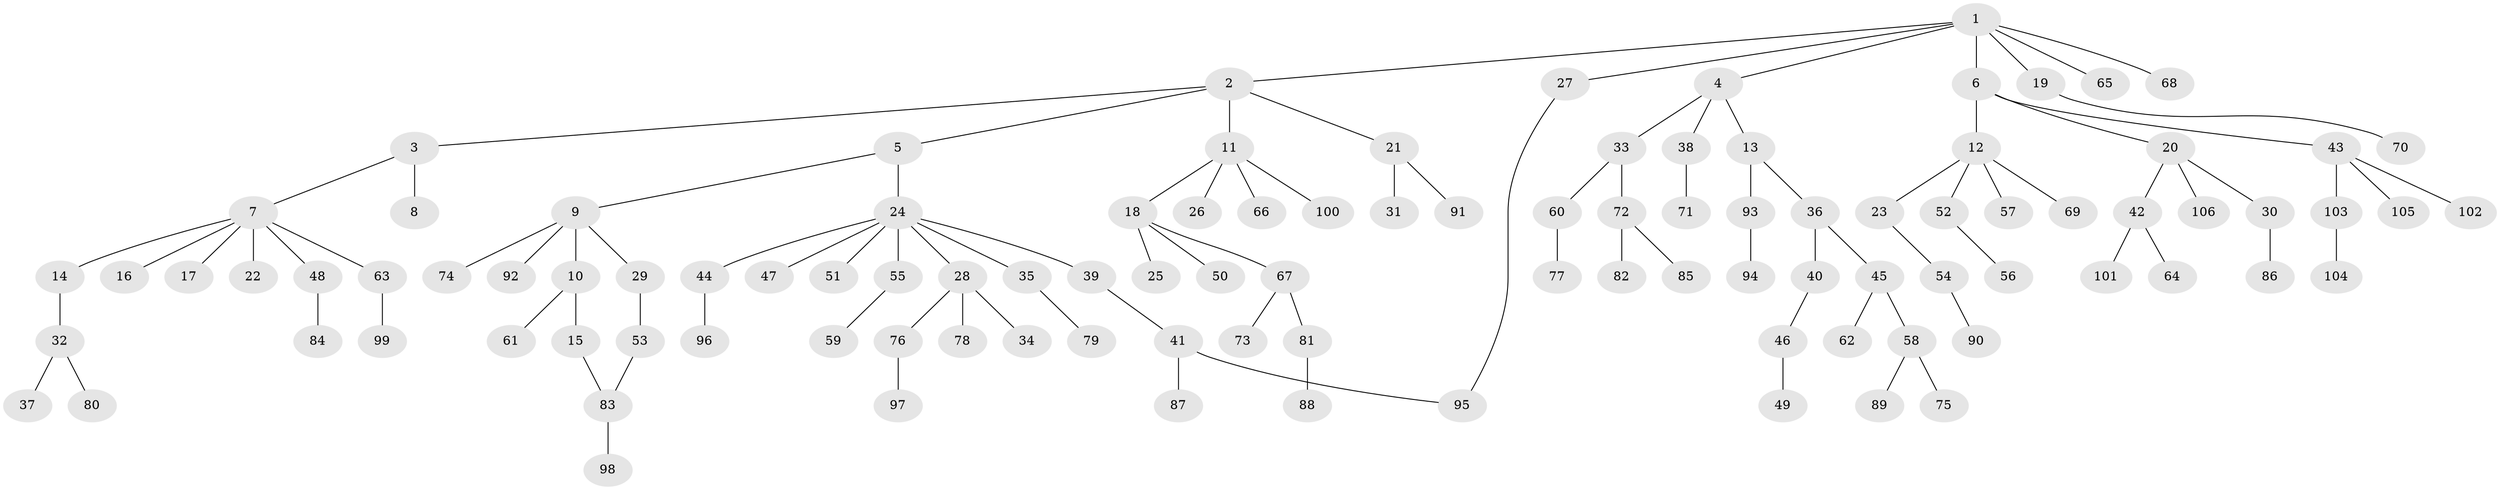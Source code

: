 // coarse degree distribution, {10: 0.015873015873015872, 3: 0.07936507936507936, 9: 0.015873015873015872, 4: 0.07936507936507936, 7: 0.015873015873015872, 1: 0.5714285714285714, 5: 0.015873015873015872, 2: 0.20634920634920634}
// Generated by graph-tools (version 1.1) at 2025/16/03/04/25 18:16:51]
// undirected, 106 vertices, 107 edges
graph export_dot {
graph [start="1"]
  node [color=gray90,style=filled];
  1;
  2;
  3;
  4;
  5;
  6;
  7;
  8;
  9;
  10;
  11;
  12;
  13;
  14;
  15;
  16;
  17;
  18;
  19;
  20;
  21;
  22;
  23;
  24;
  25;
  26;
  27;
  28;
  29;
  30;
  31;
  32;
  33;
  34;
  35;
  36;
  37;
  38;
  39;
  40;
  41;
  42;
  43;
  44;
  45;
  46;
  47;
  48;
  49;
  50;
  51;
  52;
  53;
  54;
  55;
  56;
  57;
  58;
  59;
  60;
  61;
  62;
  63;
  64;
  65;
  66;
  67;
  68;
  69;
  70;
  71;
  72;
  73;
  74;
  75;
  76;
  77;
  78;
  79;
  80;
  81;
  82;
  83;
  84;
  85;
  86;
  87;
  88;
  89;
  90;
  91;
  92;
  93;
  94;
  95;
  96;
  97;
  98;
  99;
  100;
  101;
  102;
  103;
  104;
  105;
  106;
  1 -- 2;
  1 -- 4;
  1 -- 6;
  1 -- 19;
  1 -- 27;
  1 -- 65;
  1 -- 68;
  2 -- 3;
  2 -- 5;
  2 -- 11;
  2 -- 21;
  3 -- 7;
  3 -- 8;
  4 -- 13;
  4 -- 33;
  4 -- 38;
  5 -- 9;
  5 -- 24;
  6 -- 12;
  6 -- 20;
  6 -- 43;
  7 -- 14;
  7 -- 16;
  7 -- 17;
  7 -- 22;
  7 -- 48;
  7 -- 63;
  9 -- 10;
  9 -- 29;
  9 -- 74;
  9 -- 92;
  10 -- 15;
  10 -- 61;
  11 -- 18;
  11 -- 26;
  11 -- 66;
  11 -- 100;
  12 -- 23;
  12 -- 52;
  12 -- 57;
  12 -- 69;
  13 -- 36;
  13 -- 93;
  14 -- 32;
  15 -- 83;
  18 -- 25;
  18 -- 50;
  18 -- 67;
  19 -- 70;
  20 -- 30;
  20 -- 42;
  20 -- 106;
  21 -- 31;
  21 -- 91;
  23 -- 54;
  24 -- 28;
  24 -- 35;
  24 -- 39;
  24 -- 44;
  24 -- 47;
  24 -- 51;
  24 -- 55;
  27 -- 95;
  28 -- 34;
  28 -- 76;
  28 -- 78;
  29 -- 53;
  30 -- 86;
  32 -- 37;
  32 -- 80;
  33 -- 60;
  33 -- 72;
  35 -- 79;
  36 -- 40;
  36 -- 45;
  38 -- 71;
  39 -- 41;
  40 -- 46;
  41 -- 87;
  41 -- 95;
  42 -- 64;
  42 -- 101;
  43 -- 102;
  43 -- 103;
  43 -- 105;
  44 -- 96;
  45 -- 58;
  45 -- 62;
  46 -- 49;
  48 -- 84;
  52 -- 56;
  53 -- 83;
  54 -- 90;
  55 -- 59;
  58 -- 75;
  58 -- 89;
  60 -- 77;
  63 -- 99;
  67 -- 73;
  67 -- 81;
  72 -- 82;
  72 -- 85;
  76 -- 97;
  81 -- 88;
  83 -- 98;
  93 -- 94;
  103 -- 104;
}
